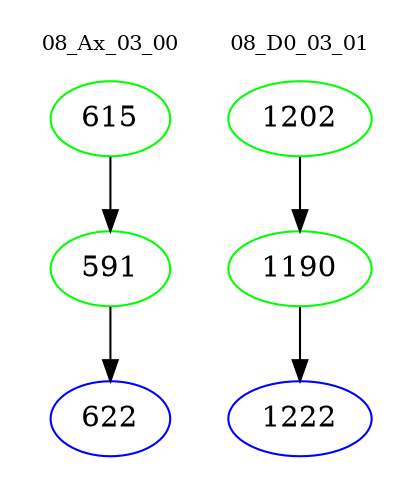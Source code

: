 digraph{
subgraph cluster_0 {
color = white
label = "08_Ax_03_00";
fontsize=10;
T0_615 [label="615", color="green"]
T0_615 -> T0_591 [color="black"]
T0_591 [label="591", color="green"]
T0_591 -> T0_622 [color="black"]
T0_622 [label="622", color="blue"]
}
subgraph cluster_1 {
color = white
label = "08_D0_03_01";
fontsize=10;
T1_1202 [label="1202", color="green"]
T1_1202 -> T1_1190 [color="black"]
T1_1190 [label="1190", color="green"]
T1_1190 -> T1_1222 [color="black"]
T1_1222 [label="1222", color="blue"]
}
}
